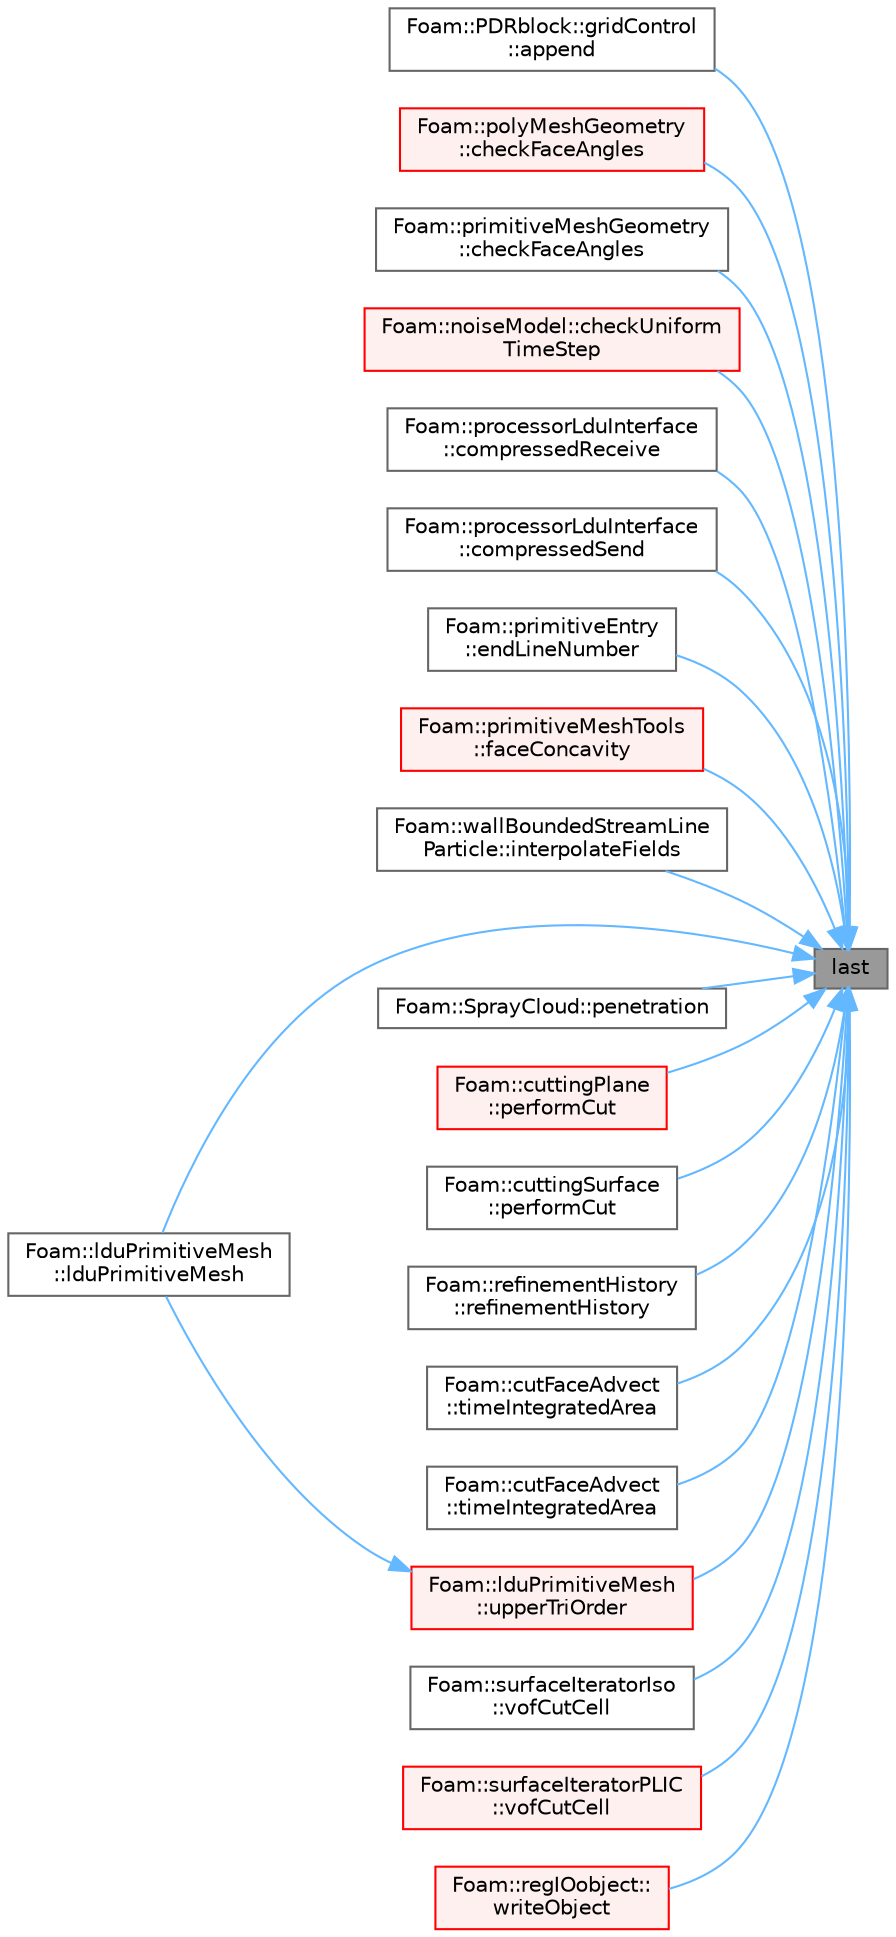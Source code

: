 digraph "last"
{
 // LATEX_PDF_SIZE
  bgcolor="transparent";
  edge [fontname=Helvetica,fontsize=10,labelfontname=Helvetica,labelfontsize=10];
  node [fontname=Helvetica,fontsize=10,shape=box,height=0.2,width=0.4];
  rankdir="RL";
  Node1 [id="Node000001",label="last",height=0.2,width=0.4,color="gray40", fillcolor="grey60", style="filled", fontcolor="black",tooltip=" "];
  Node1 -> Node2 [id="edge1_Node000001_Node000002",dir="back",color="steelblue1",style="solid",tooltip=" "];
  Node2 [id="Node000002",label="Foam::PDRblock::gridControl\l::append",height=0.2,width=0.4,color="grey40", fillcolor="white", style="filled",URL="$structFoam_1_1PDRblock_1_1gridControl.html#a6372cba889c0ab67bfc481fbdd079f51",tooltip=" "];
  Node1 -> Node3 [id="edge2_Node000001_Node000003",dir="back",color="steelblue1",style="solid",tooltip=" "];
  Node3 [id="Node000003",label="Foam::polyMeshGeometry\l::checkFaceAngles",height=0.2,width=0.4,color="red", fillcolor="#FFF0F0", style="filled",URL="$classFoam_1_1polyMeshGeometry.html#a54a9bc2a85ca197cef7b133c51ec94b4",tooltip=" "];
  Node1 -> Node5 [id="edge3_Node000001_Node000005",dir="back",color="steelblue1",style="solid",tooltip=" "];
  Node5 [id="Node000005",label="Foam::primitiveMeshGeometry\l::checkFaceAngles",height=0.2,width=0.4,color="grey40", fillcolor="white", style="filled",URL="$classFoam_1_1primitiveMeshGeometry.html#a1e53fa2de621f051c1777b67d71e354c",tooltip=" "];
  Node1 -> Node6 [id="edge4_Node000001_Node000006",dir="back",color="steelblue1",style="solid",tooltip=" "];
  Node6 [id="Node000006",label="Foam::noiseModel::checkUniform\lTimeStep",height=0.2,width=0.4,color="red", fillcolor="#FFF0F0", style="filled",URL="$classFoam_1_1noiseModel.html#abbc1c011b586c83c885f6a53798e4de3",tooltip=" "];
  Node1 -> Node11 [id="edge5_Node000001_Node000011",dir="back",color="steelblue1",style="solid",tooltip=" "];
  Node11 [id="Node000011",label="Foam::processorLduInterface\l::compressedReceive",height=0.2,width=0.4,color="grey40", fillcolor="white", style="filled",URL="$classFoam_1_1processorLduInterface.html#a3c7cdaf9c3807adcac623a6a80f0cdaf",tooltip=" "];
  Node1 -> Node12 [id="edge6_Node000001_Node000012",dir="back",color="steelblue1",style="solid",tooltip=" "];
  Node12 [id="Node000012",label="Foam::processorLduInterface\l::compressedSend",height=0.2,width=0.4,color="grey40", fillcolor="white", style="filled",URL="$classFoam_1_1processorLduInterface.html#a8b92f0365504355ae51fcba507dd695b",tooltip=" "];
  Node1 -> Node13 [id="edge7_Node000001_Node000013",dir="back",color="steelblue1",style="solid",tooltip=" "];
  Node13 [id="Node000013",label="Foam::primitiveEntry\l::endLineNumber",height=0.2,width=0.4,color="grey40", fillcolor="white", style="filled",URL="$classFoam_1_1primitiveEntry.html#aadf8bab0cf212259a7b89bb557090139",tooltip=" "];
  Node1 -> Node14 [id="edge8_Node000001_Node000014",dir="back",color="steelblue1",style="solid",tooltip=" "];
  Node14 [id="Node000014",label="Foam::primitiveMeshTools\l::faceConcavity",height=0.2,width=0.4,color="red", fillcolor="#FFF0F0", style="filled",URL="$classFoam_1_1primitiveMeshTools.html#a10cc791bf86b406e9f23f80b34b8bf8d",tooltip=" "];
  Node1 -> Node16 [id="edge9_Node000001_Node000016",dir="back",color="steelblue1",style="solid",tooltip=" "];
  Node16 [id="Node000016",label="Foam::wallBoundedStreamLine\lParticle::interpolateFields",height=0.2,width=0.4,color="grey40", fillcolor="white", style="filled",URL="$classFoam_1_1wallBoundedStreamLineParticle.html#a0c26a2d73bea9ffdd957e92b66007af7",tooltip=" "];
  Node1 -> Node17 [id="edge10_Node000001_Node000017",dir="back",color="steelblue1",style="solid",tooltip=" "];
  Node17 [id="Node000017",label="Foam::lduPrimitiveMesh\l::lduPrimitiveMesh",height=0.2,width=0.4,color="grey40", fillcolor="white", style="filled",URL="$classFoam_1_1lduPrimitiveMesh.html#aeae1eb8af27cafdc116980dd48968d19",tooltip=" "];
  Node1 -> Node18 [id="edge11_Node000001_Node000018",dir="back",color="steelblue1",style="solid",tooltip=" "];
  Node18 [id="Node000018",label="Foam::SprayCloud::penetration",height=0.2,width=0.4,color="grey40", fillcolor="white", style="filled",URL="$classFoam_1_1SprayCloud.html#acabb7d90e498b652e912de7feeedf590",tooltip=" "];
  Node1 -> Node19 [id="edge12_Node000001_Node000019",dir="back",color="steelblue1",style="solid",tooltip=" "];
  Node19 [id="Node000019",label="Foam::cuttingPlane\l::performCut",height=0.2,width=0.4,color="red", fillcolor="#FFF0F0", style="filled",URL="$classFoam_1_1cuttingPlane.html#aac70adcfffcbb7ee6ff3cef43b27c2d3",tooltip=" "];
  Node1 -> Node23 [id="edge13_Node000001_Node000023",dir="back",color="steelblue1",style="solid",tooltip=" "];
  Node23 [id="Node000023",label="Foam::cuttingSurface\l::performCut",height=0.2,width=0.4,color="grey40", fillcolor="white", style="filled",URL="$classFoam_1_1cuttingSurface.html#aac70adcfffcbb7ee6ff3cef43b27c2d3",tooltip=" "];
  Node1 -> Node24 [id="edge14_Node000001_Node000024",dir="back",color="steelblue1",style="solid",tooltip=" "];
  Node24 [id="Node000024",label="Foam::refinementHistory\l::refinementHistory",height=0.2,width=0.4,color="grey40", fillcolor="white", style="filled",URL="$classFoam_1_1refinementHistory.html#a59551db2b4cc88f4a647e511b1348750",tooltip=" "];
  Node1 -> Node25 [id="edge15_Node000001_Node000025",dir="back",color="steelblue1",style="solid",tooltip=" "];
  Node25 [id="Node000025",label="Foam::cutFaceAdvect\l::timeIntegratedArea",height=0.2,width=0.4,color="grey40", fillcolor="white", style="filled",URL="$classFoam_1_1cutFaceAdvect.html#a9747d7ff805a02853fe8680811e1cf70",tooltip=" "];
  Node1 -> Node26 [id="edge16_Node000001_Node000026",dir="back",color="steelblue1",style="solid",tooltip=" "];
  Node26 [id="Node000026",label="Foam::cutFaceAdvect\l::timeIntegratedArea",height=0.2,width=0.4,color="grey40", fillcolor="white", style="filled",URL="$classFoam_1_1cutFaceAdvect.html#a8388165c8ad01052caad7894b4d4ed81",tooltip=" "];
  Node1 -> Node27 [id="edge17_Node000001_Node000027",dir="back",color="steelblue1",style="solid",tooltip=" "];
  Node27 [id="Node000027",label="Foam::lduPrimitiveMesh\l::upperTriOrder",height=0.2,width=0.4,color="red", fillcolor="#FFF0F0", style="filled",URL="$classFoam_1_1lduPrimitiveMesh.html#a7c4cef1d5365624b63d34ed0e0011fb7",tooltip=" "];
  Node27 -> Node17 [id="edge18_Node000027_Node000017",dir="back",color="steelblue1",style="solid",tooltip=" "];
  Node1 -> Node32 [id="edge19_Node000001_Node000032",dir="back",color="steelblue1",style="solid",tooltip=" "];
  Node32 [id="Node000032",label="Foam::surfaceIteratorIso\l::vofCutCell",height=0.2,width=0.4,color="grey40", fillcolor="white", style="filled",URL="$classFoam_1_1surfaceIteratorIso.html#af0988747c74d2afefaa9afc0831f552b",tooltip=" "];
  Node1 -> Node33 [id="edge20_Node000001_Node000033",dir="back",color="steelblue1",style="solid",tooltip=" "];
  Node33 [id="Node000033",label="Foam::surfaceIteratorPLIC\l::vofCutCell",height=0.2,width=0.4,color="red", fillcolor="#FFF0F0", style="filled",URL="$classFoam_1_1surfaceIteratorPLIC.html#a8e8cf62e5b61d0a05c7f1e2a1051f884",tooltip=" "];
  Node1 -> Node35 [id="edge21_Node000001_Node000035",dir="back",color="steelblue1",style="solid",tooltip=" "];
  Node35 [id="Node000035",label="Foam::regIOobject::\lwriteObject",height=0.2,width=0.4,color="red", fillcolor="#FFF0F0", style="filled",URL="$classFoam_1_1regIOobject.html#a082ebf89bb059ba2339eb48158b814a7",tooltip=" "];
}
